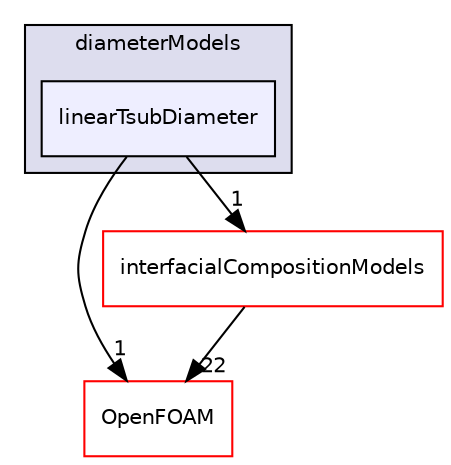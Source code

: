 digraph "src/phaseSystemModels/reactingEulerFoam/phaseSystems/diameterModels/linearTsubDiameter" {
  bgcolor=transparent;
  compound=true
  node [ fontsize="10", fontname="Helvetica"];
  edge [ labelfontsize="10", labelfontname="Helvetica"];
  subgraph clusterdir_392fb4ca1bfd99dbd8b53c7f4b9bb9ee {
    graph [ bgcolor="#ddddee", pencolor="black", label="diameterModels" fontname="Helvetica", fontsize="10", URL="dir_392fb4ca1bfd99dbd8b53c7f4b9bb9ee.html"]
  dir_47ae23858db1c5483e59ca2e5dde905f [shape=box, label="linearTsubDiameter", style="filled", fillcolor="#eeeeff", pencolor="black", URL="dir_47ae23858db1c5483e59ca2e5dde905f.html"];
  }
  dir_c5473ff19b20e6ec4dfe5c310b3778a8 [shape=box label="OpenFOAM" color="red" URL="dir_c5473ff19b20e6ec4dfe5c310b3778a8.html"];
  dir_0f1e1ad1cc67aee7c6e293370ff5a38b [shape=box label="interfacialCompositionModels" color="red" URL="dir_0f1e1ad1cc67aee7c6e293370ff5a38b.html"];
  dir_47ae23858db1c5483e59ca2e5dde905f->dir_c5473ff19b20e6ec4dfe5c310b3778a8 [headlabel="1", labeldistance=1.5 headhref="dir_003218_002151.html"];
  dir_47ae23858db1c5483e59ca2e5dde905f->dir_0f1e1ad1cc67aee7c6e293370ff5a38b [headlabel="1", labeldistance=1.5 headhref="dir_003218_003039.html"];
  dir_0f1e1ad1cc67aee7c6e293370ff5a38b->dir_c5473ff19b20e6ec4dfe5c310b3778a8 [headlabel="22", labeldistance=1.5 headhref="dir_003039_002151.html"];
}
